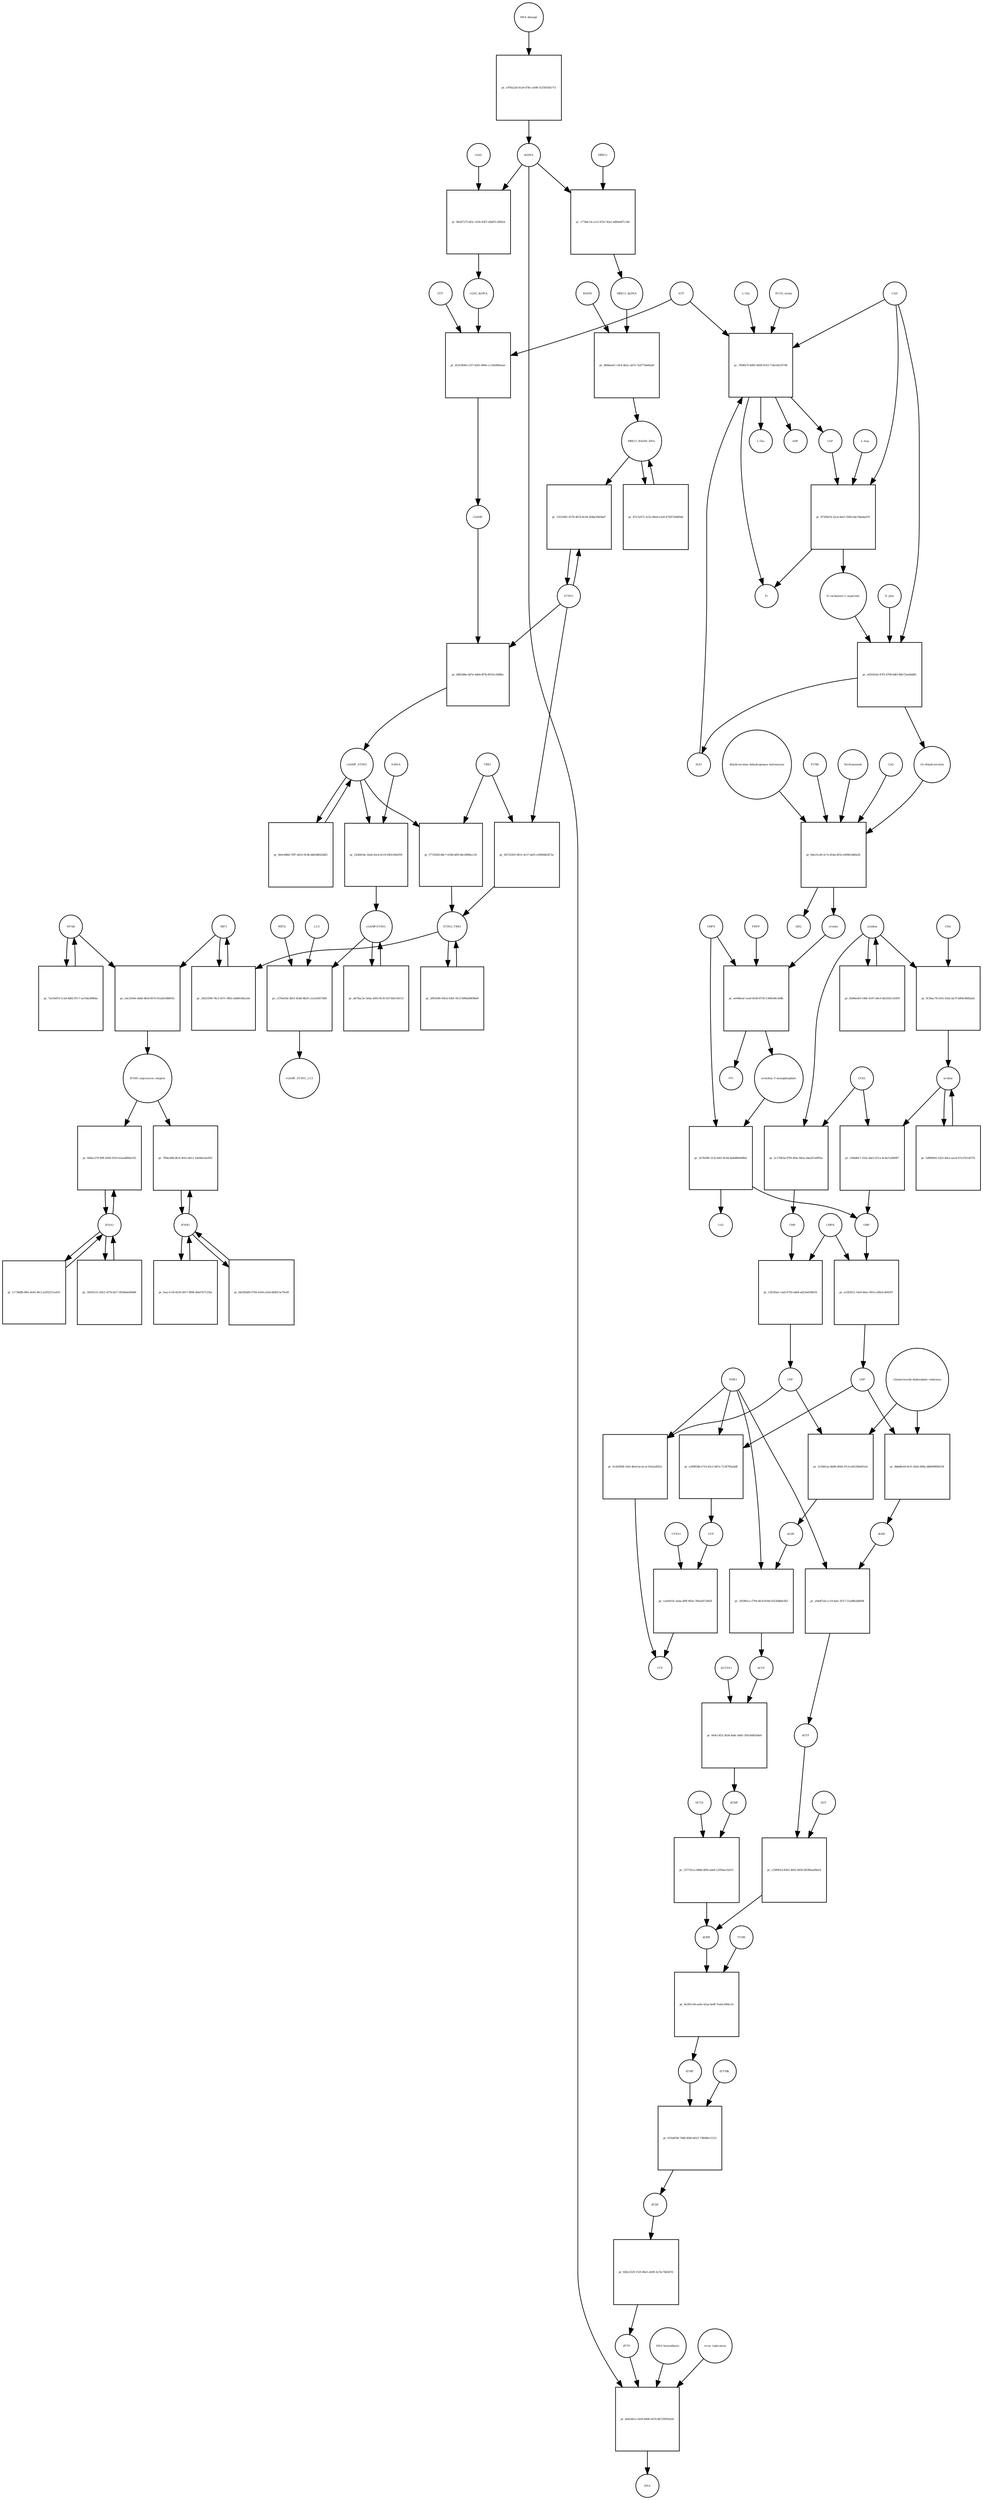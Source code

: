 strict digraph  {
"NF-kB" [annotation="urn_miriam_obo.go_GO%3A0071159", bipartite=0, cls=complex, fontsize=4, label="NF-kB", shape=circle];
"pr_cbc25e0e-da6d-4fed-8570-61a2b10b801b" [annotation="", bipartite=1, cls=process, fontsize=4, label="pr_cbc25e0e-da6d-4fed-8570-61a2b10b801b", shape=square];
"IFNB1 expression complex" [annotation="", bipartite=0, cls=complex, fontsize=4, label="IFNB1 expression complex", shape=circle];
IRF3 [annotation="urn_miriam_hgnc_6118|urn_miriam_uniprot_Q14653|urn_miriam_ensembl_ENSG00000126456|urn_miriam_refseq_NM_001571|urn_miriam_hgnc.symbol_IRF3|urn_miriam_ncbigene_3661", bipartite=0, cls="macromolecule multimer", fontsize=4, label=IRF3, shape=circle];
dCDP [annotation="urn_miriam_obo.chebi_CHEBI%3A28846", bipartite=0, cls="simple chemical", fontsize=4, label=dCDP, shape=circle];
"pr_185965cc-f704-4fcd-818d-03230db0cfb3" [annotation="", bipartite=1, cls=process, fontsize=4, label="pr_185965cc-f704-4fcd-818d-03230db0cfb3", shape=square];
dCTP [annotation="urn_miriam_obo.chebi_CHEBI%3A16311", bipartite=0, cls="simple chemical", fontsize=4, label=dCTP, shape=circle];
NME1 [annotation="urn_miriam_uniprot_P15531|urn_miriam_hgnc_7849", bipartite=0, cls=macromolecule, fontsize=4, label=NME1, shape=circle];
uridine [annotation="urn_miriam_obo.chebi_CHEBI%3A16704", bipartite=0, cls="simple chemical", fontsize=4, label=uridine, shape=circle];
"pr_cf94d6e7-333a-4de5-87ca-6c4e7a3b99f7" [annotation="", bipartite=1, cls=process, fontsize=4, label="pr_cf94d6e7-333a-4de5-87ca-6c4e7a3b99f7", shape=square];
UMP [annotation="urn_miriam_obo.chebi_CHEBI%3A57865", bipartite=0, cls="simple chemical", fontsize=4, label=UMP, shape=circle];
UCK2 [annotation="urn_miriam_uniprot_Q9HA47|urn_miriam_hgnc_HGNC%3A12562", bipartite=0, cls=macromolecule, fontsize=4, label=UCK2, shape=circle];
"orotidine 5'-monophosphate" [annotation="urn_miriam_obo.chebi_CHEBI%3A15842", bipartite=0, cls="simple chemical", fontsize=4, label="orotidine 5'-monophosphate", shape=circle];
"pr_2e7fef60-212f-4d1f-8c64-da848b000fbd" [annotation="", bipartite=1, cls=process, fontsize=4, label="pr_2e7fef60-212f-4d1f-8c64-da848b000fbd", shape=square];
UMPS [annotation="urn_miriam_ncbigene_7372|urn_miriam_refseq_NM_000373|urn_miriam_hgnc.symbol_UMPS|urn_miriam_hgnc_12563|urn_miriam_ensembl_ENSG00000114491|urn_miriam_uniprot_P11172", bipartite=0, cls="macromolecule multimer", fontsize=4, label=UMPS, shape=circle];
CO2 [annotation="urn_miriam_obo.chebi_CHEBI%3A16526", bipartite=0, cls="simple chemical", fontsize=4, label=CO2, shape=circle];
UTP [annotation="urn_miriam_obo.chebi_CHEBI%3A15713", bipartite=0, cls="simple chemical", fontsize=4, label=UTP, shape=circle];
"pr_cae04101-eaba-4f0f-892e-766ee8729d3f" [annotation="", bipartite=1, cls=process, fontsize=4, label="pr_cae04101-eaba-4f0f-892e-766ee8729d3f", shape=square];
CTP [annotation="urn_miriam_obo.chebi_CHEBI%3A17677", bipartite=0, cls="simple chemical", fontsize=4, label=CTP, shape=circle];
CTPS1 [annotation="urn_miriam_hgnc_HGNC%3A2519|urn_miriam_uniprot_P17812", bipartite=0, cls=macromolecule, fontsize=4, label=CTPS1, shape=circle];
UDP [annotation="urn_miriam_obo.chebi_CHEBI%3A17659", bipartite=0, cls="simple chemical", fontsize=4, label=UDP, shape=circle];
"pr_9bbd8cb9-8cf1-42b5-806a-b86699006336" [annotation="", bipartite=1, cls=process, fontsize=4, label="pr_9bbd8cb9-8cf1-42b5-806a-b86699006336", shape=square];
dUDP [annotation="urn_miriam_obo.chebi_CHEBI%3A28850", bipartite=0, cls="simple chemical", fontsize=4, label=dUDP, shape=circle];
"ribonucleoside-diphosphate reductase" [annotation="urn_miriam_brenda_1.17.4.1|urn_miriam_obo.go_GO%3A0005971", bipartite=0, cls=complex, fontsize=4, label="ribonucleoside-diphosphate reductase", shape=circle];
IFNB1 [annotation="urn_miriam_ensembl_ENSG00000171855|urn_miriam_hgnc.symbol_IFNB1|urn_miriam_hgnc_5434|urn_miriam_uniprot_P01574|urn_miriam_refseq_NM_002176|urn_miriam_ncbigene_3456", bipartite=0, cls=macromolecule, fontsize=4, label=IFNB1, shape=circle];
"pr_7fb4cb8b-8fc8-401e-bb12-1be66e3ae916" [annotation="", bipartite=1, cls=process, fontsize=4, label="pr_7fb4cb8b-8fc8-401e-bb12-1be66e3ae916", shape=square];
"pr_e33f2912-10a9-46ac-8f16-cd9a5cd04507" [annotation="", bipartite=1, cls=process, fontsize=4, label="pr_e33f2912-10a9-46ac-8f16-cd9a5cd04507", shape=square];
CMPK [annotation="urn_miriam_uniprot_P30085|urn_miriam_hgnc_HGNC%3A18170", bipartite=0, cls=macromolecule, fontsize=4, label=CMPK, shape=circle];
"cGAMP-STING" [annotation="", bipartite=0, cls=complex, fontsize=4, label="cGAMP-STING", shape=circle];
"pr_d474ac2e-3eba-4263-8135-6373d5c5b153" [annotation="", bipartite=1, cls=process, fontsize=4, label="pr_d474ac2e-3eba-4263-8135-6373d5c5b153", shape=square];
IFNA1 [annotation="urn_miriam_hgnc.symbol_IFNA1|urn_miriam_ncbigene_3439|urn_miriam_refseq_NM_024013|urn_miriam_uniprot_P01562|urn_miriam_hgnc_5417|urn_miriam_ensembl_ENSG00000197919", bipartite=0, cls=macromolecule, fontsize=4, label=IFNA1, shape=circle];
"pr_840ac270-f0ff-4360-9310-b2aed800a163" [annotation="", bipartite=1, cls=process, fontsize=4, label="pr_840ac270-f0ff-4360-9310-b2aed800a163", shape=square];
"pr_5d96f9e6-1d23-40e2-aac6-67e37014f37b" [annotation="", bipartite=1, cls=process, fontsize=4, label="pr_5d96f9e6-1d23-40e2-aac6-67e37014f37b", shape=square];
CDP [annotation="urn_miriam_obo.chebi_CHEBI%3A17239", bipartite=0, cls="simple chemical", fontsize=4, label=CDP, shape=circle];
"pr_5c50d1ee-bb96-4926-97c4-e81206ef61a4" [annotation="", bipartite=1, cls=process, fontsize=4, label="pr_5c50d1ee-bb96-4926-97c4-e81206ef61a4", shape=square];
"pr_0c428508-1fe6-46a0-bccb-ec10e2a0f2b3" [annotation="", bipartite=1, cls=process, fontsize=4, label="pr_0c428508-1fe6-46a0-bccb-ec10e2a0f2b3", shape=square];
dTDP [annotation="urn_miriam_obo.chebi_CHEBI%3A18075", bipartite=0, cls="simple chemical", fontsize=4, label=dTDP, shape=circle];
"pr_82bc2529-152f-46e5-a0d9-3a7dc7bd3d7d" [annotation="", bipartite=1, cls=process, fontsize=4, label="pr_82bc2529-152f-46e5-a0d9-3a7dc7bd3d7d", shape=square];
dTTP [annotation="urn_miriam_obo.chebi_CHEBI%3A18077", bipartite=0, cls="simple chemical", fontsize=4, label=dTTP, shape=circle];
CMP [annotation="urn_miriam_obo.chebi_CHEBI%3A17361", bipartite=0, cls="simple chemical", fontsize=4, label=CMP, shape=circle];
"pr_15f245af-c3a0-4750-ad64-ab23e6598cf4" [annotation="", bipartite=1, cls=process, fontsize=4, label="pr_15f245af-c3a0-4750-ad64-ab23e6598cf4", shape=square];
dUMP [annotation="urn_miriam_obo.chebi_CHEBI%3A17622", bipartite=0, cls="simple chemical", fontsize=4, label=dUMP, shape=circle];
"pr_8e391c44-aa0e-41aa-be8f-7ea6c50fdc1d" [annotation="", bipartite=1, cls=process, fontsize=4, label="pr_8e391c44-aa0e-41aa-be8f-7ea6c50fdc1d", shape=square];
dTMP [annotation="urn_miriam_obo.chebi_CHEBI%3A17013", bipartite=0, cls="simple chemical", fontsize=4, label=dTMP, shape=circle];
TYMS [annotation="urn_miriam_uniprot_P04818|urn_miriam_hgnc_HGNC%3A12441", bipartite=0, cls=macromolecule, fontsize=4, label=TYMS, shape=circle];
dsDNA [annotation="urn_miriam_obo.chebi_CHEBI%3A75909", bipartite=0, cls="simple chemical", fontsize=4, label=dsDNA, shape=circle];
"pr_b6424fce-cb59-4600-a470-db735f91b55f" [annotation="", bipartite=1, cls=process, fontsize=4, label="pr_b6424fce-cb59-4600-a470-db735f91b55f", shape=square];
DNA [annotation="", bipartite=0, cls="nucleic acid feature", fontsize=4, label=DNA, shape=circle];
"DNA biosynthesis" [annotation="urn_miriam_obo.go_GO%3A0071897", bipartite=0, cls=phenotype, fontsize=4, label="DNA biosynthesis", shape=circle];
"virus replication" [annotation="urn_miriam_obo.go_GO%3A0019079", bipartite=0, cls=phenotype, fontsize=4, label="virus replication", shape=circle];
MRE11_RAD50_DNA [annotation="", bipartite=0, cls=complex, fontsize=4, label=MRE11_RAD50_DNA, shape=circle];
"pr_87e7a975-3c52-49a8-a1e8-479d729d90dd" [annotation="", bipartite=1, cls=process, fontsize=4, label="pr_87e7a975-3c52-49a8-a1e8-479d729d90dd", shape=square];
"pr_0e9c1453-3b34-4a8c-bd41-565c6d8164e0" [annotation="", bipartite=1, cls=process, fontsize=4, label="pr_0e9c1453-3b34-4a8c-bd41-565c6d8164e0", shape=square];
dCMP [annotation="urn_miriam_obo.chebi_CHEBI%3A15918", bipartite=0, cls="simple chemical", fontsize=4, label=dCMP, shape=circle];
DCTPP1 [annotation="urn_miriam_uniprot_Q9H773|urn_miriam_hgnc_HGNC%3A28777", bipartite=0, cls=macromolecule, fontsize=4, label=DCTPP1, shape=circle];
"pr_bb182b80-0704-41b0-a55d-864613a79c60" [annotation="", bipartite=1, cls=process, fontsize=4, label="pr_bb182b80-0704-41b0-a55d-864613a79c60", shape=square];
"pr_faac1c54-8220-4917-9f88-d9a67b7125fa" [annotation="", bipartite=1, cls=process, fontsize=4, label="pr_faac1c54-8220-4917-9f88-d9a67b7125fa", shape=square];
ATP [annotation="urn_miriam_obo.chebi_CHEBI%3A15422", bipartite=0, cls="simple chemical", fontsize=4, label=ATP, shape=circle];
"pr_853c0646-c537-4261-869e-cc1b5d90eeae" [annotation="", bipartite=1, cls=process, fontsize=4, label="pr_853c0646-c537-4261-869e-cc1b5d90eeae", shape=square];
GTP [annotation="urn_miriam_obo.chebi_CHEBI%3A15996", bipartite=0, cls="simple chemical", fontsize=4, label=GTP, shape=circle];
cGAMP [annotation="urn_miriam_obo.chebi_CHEBI%3A75947", bipartite=0, cls="simple chemical", fontsize=4, label=cGAMP, shape=circle];
cGAS_dsDNA [annotation=urn_miriam_pubmed_28363908, bipartite=0, cls=complex, fontsize=4, label=cGAS_dsDNA, shape=circle];
cytidine [annotation="urn_miriam_obo.chebi_CHEBI%3A17562", bipartite=0, cls="simple chemical", fontsize=4, label=cytidine, shape=circle];
"pr_2c17d03a-97f0-4f4a-945a-a8a2b7a9f92a" [annotation="", bipartite=1, cls=process, fontsize=4, label="pr_2c17d03a-97f0-4f4a-945a-a8a2b7a9f92a", shape=square];
"pr_bff63d8e-6d7a-4464-8f7b-8f191cfd9fbe" [annotation="", bipartite=1, cls=process, fontsize=4, label="pr_bff63d8e-6d7a-4464-8f7b-8f191cfd9fbe", shape=square];
STING [annotation=urn_miriam_uniprot_Q86WV6, bipartite=0, cls="macromolecule multimer", fontsize=4, label=STING, shape=circle];
cGAMP_STING [annotation="urn_miriam_obo.go_GO%3A1990231", bipartite=0, cls=complex, fontsize=4, label=cGAMP_STING, shape=circle];
"L-Gln" [annotation="urn_miriam_obo.chebi_CHEBI%3A18050", bipartite=0, cls="simple chemical", fontsize=4, label="L-Gln", shape=circle];
"pr_7f64fa7f-6d95-4409-9c03-734ce8219748" [annotation="", bipartite=1, cls=process, fontsize=4, label="pr_7f64fa7f-6d95-4409-9c03-734ce8219748", shape=square];
CAP [annotation="urn_miriam_obo.chebi_CHEBI%3A17672", bipartite=0, cls="simple chemical", fontsize=4, label=CAP, shape=circle];
CAD [annotation="urn_miriam_refseq_NM_001306079|urn_miriam_hgnc_1424|urn_miriam_hgnc.symbol_CAD|urn_miriam_uniprot_P27708|urn_miriam_ncbigene_790|urn_miriam_ensembl_ENSG00000084774", bipartite=0, cls=macromolecule, fontsize=4, label=CAD, shape=circle];
HCO3_minus [annotation="urn_miriam_obo.chebi_CHEBI%3A17544", bipartite=0, cls="simple chemical", fontsize=4, label=HCO3_minus, shape=circle];
H2O [annotation="urn_miriam_obo.chebi_CHEBI%3A15377", bipartite=0, cls="simple chemical", fontsize=4, label=H2O, shape=circle];
"L-Glu" [annotation="urn_miriam_obo.chebi_CHEBI%3A16015", bipartite=0, cls="simple chemical", fontsize=4, label="L-Glu", shape=circle];
ADP [annotation="urn_miriam_obo.chebi_CHEBI%3A16761", bipartite=0, cls="simple chemical", fontsize=4, label=ADP, shape=circle];
Pi [annotation="urn_miriam_obo.chebi_CHEBI%3A18367", bipartite=0, cls="simple chemical", fontsize=4, label=Pi, shape=circle];
"pr_e2f98548-e710-45c2-847a-7134795afa8f" [annotation="", bipartite=1, cls=process, fontsize=4, label="pr_e2f98548-e710-45c2-847a-7134795afa8f", shape=square];
"N-carbamoyl-L-aspartate" [annotation="urn_miriam_obo.chebi_CHEBI%3A32814", bipartite=0, cls="simple chemical", fontsize=4, label="N-carbamoyl-L-aspartate", shape=circle];
"pr_ed35416e-87f3-4709-bdf3-88e72ae4bd65" [annotation="", bipartite=1, cls=process, fontsize=4, label="pr_ed35416e-87f3-4709-bdf3-88e72ae4bd65", shape=square];
"(S)-dihydroorotate" [annotation="urn_miriam_obo.chebi_CHEBI%3A30864", bipartite=0, cls="simple chemical", fontsize=4, label="(S)-dihydroorotate", shape=circle];
H_plus [annotation="urn_miriam_obo.chebi_CHEBI%3A15378", bipartite=0, cls="simple chemical", fontsize=4, label=H_plus, shape=circle];
"pr_7a310d74-1c5d-4d62-87c7-acf3de2f86da" [annotation="", bipartite=1, cls=process, fontsize=4, label="pr_7a310d74-1c5d-4d62-87c7-acf3de2f86da", shape=square];
"pr_3d183c51-0d12-457b-bf17-f839ebe09dd6" [annotation="", bipartite=1, cls=process, fontsize=4, label="pr_3d183c51-0d12-457b-bf17-f839ebe09dd6", shape=square];
TBK1 [annotation="urn_miriam_hgnc.symbol_TBK1|urn_miriam_ensembl_ENSG00000183735|urn_miriam_uniprot_Q9UHD2|urn_miriam_refseq_NM_013254|urn_miriam_hgnc_11584|urn_miriam_ncbigene_29110", bipartite=0, cls=macromolecule, fontsize=4, label=TBK1, shape=circle];
"pr_f77293fd-88c7-4188-bf0f-dfe18966cc50" [annotation="", bipartite=1, cls=process, fontsize=4, label="pr_f77293fd-88c7-4188-bf0f-dfe18966cc50", shape=square];
STING_TBK1 [annotation=urn_miriam_pubmed_30842653, bipartite=0, cls=complex, fontsize=4, label=STING_TBK1, shape=circle];
"pr_15532f81-9379-4874-8c64-2f4be39d3bd7" [annotation="", bipartite=1, cls=process, fontsize=4, label="pr_15532f81-9379-4874-8c64-2f4be39d3bd7", shape=square];
"pr_11738dfb-8ffe-4e82-8fc2-a291f211e833" [annotation="", bipartite=1, cls=process, fontsize=4, label="pr_11738dfb-8ffe-4e82-8fc2-a291f211e833", shape=square];
"pr_06347275-6f2c-41f6-9367-d3b87c3f9024" [annotation="", bipartite=1, cls=process, fontsize=4, label="pr_06347275-6f2c-41f6-9367-d3b87c3f9024", shape=square];
cGAS [annotation="urn_miriam_ensembl_ENSG00000164430|urn_miriam_hgnc_21367|urn_miriam_ncbigene_115004|urn_miriam_uniprot_Q8N884|urn_miriam_hgnc.symbol_CGAS|urn_miriam_refseq_NM_138441", bipartite=0, cls=macromolecule, fontsize=4, label=cGAS, shape=circle];
"pr_2f8350fe-69cd-4361-91cf-b99ab09f46e8" [annotation="", bipartite=1, cls=process, fontsize=4, label="pr_2f8350fe-69cd-4361-91cf-b99ab09f46e8", shape=square];
orotate [annotation="urn_miriam_obo.chebi_CHEBI%3A30839", bipartite=0, cls="simple chemical", fontsize=4, label=orotate, shape=circle];
"pr_ee046eaf-cea9-4166-8730-1309e49c3e8b" [annotation="", bipartite=1, cls=process, fontsize=4, label="pr_ee046eaf-cea9-4166-8730-1309e49c3e8b", shape=square];
PRPP [annotation="urn_miriam_obo.chebi_CHEBI%3A17111", bipartite=0, cls="simple chemical", fontsize=4, label=PRPP, shape=circle];
PPi [annotation="urn_miriam_obo.chebi_CHEBI%3A18361", bipartite=0, cls="simple chemical", fontsize=4, label=PPi, shape=circle];
"pr_4580ee83-149a-4107-a6c6-4b2592c31859" [annotation="", bipartite=1, cls=process, fontsize=4, label="pr_4580ee83-149a-4107-a6c6-4b2592c31859", shape=square];
"pr_3d321f98-78c2-457c-9fb3-a0df41b6ca0a" [annotation="", bipartite=1, cls=process, fontsize=4, label="pr_3d321f98-78c2-457c-9fb3-a0df41b6ca0a", shape=square];
"pr_8e0c686d-7f87-4433-9c9b-b6b588420df3" [annotation="", bipartite=1, cls=process, fontsize=4, label="pr_8e0c686d-7f87-4433-9c9b-b6b588420df3", shape=square];
RAD50 [annotation="urn_miriam_ncbigene_10111|urn_miriam_refseq_NM_005732|urn_miriam_uniprot_Q92878|urn_miriam_hgnc.symbol_RAD50|urn_miriam_ensembl_ENSG00000113522|urn_miriam_hgnc_9816", bipartite=0, cls="macromolecule multimer", fontsize=4, label=RAD50, shape=circle];
"pr_8b6bea01-c9c4-4b2c-ab7e-7ed7758e6ad9" [annotation="", bipartite=1, cls=process, fontsize=4, label="pr_8b6bea01-c9c4-4b2c-ab7e-7ed7758e6ad9", shape=square];
MRE11_dsDNA [annotation="urn_miriam_obo.go_GO%3A0003690", bipartite=0, cls=complex, fontsize=4, label=MRE11_dsDNA, shape=circle];
"pr_84e21cd9-2c7e-454a-8f32-e00961d66a92" [annotation="", bipartite=1, cls=process, fontsize=4, label="pr_84e21cd9-2c7e-454a-8f32-e00961d66a92", shape=square];
"dihydroorotate dehydrogenase holoenzyme" [annotation="urn_miriam_ncbigene_1723|urn_miriam_hgnc_HGNC%3A2867|urn_miriam_hgnc.symbol_DHODH", bipartite=0, cls="simple chemical", fontsize=4, label="dihydroorotate dehydrogenase holoenzyme", shape=circle];
P1788 [annotation=urn_miriam_pubmed_31740051, bipartite=0, cls="simple chemical", fontsize=4, label=P1788, shape=circle];
Teriflunomide [annotation=urn_miriam_drugbank_DB08880, bipartite=0, cls="simple chemical", fontsize=4, label=Teriflunomide, shape=circle];
CoQ [annotation="urn_miriam_obo.chebi_CHEBI%3A16389", bipartite=0, cls="simple chemical", fontsize=4, label=CoQ, shape=circle];
QH2 [annotation="urn_miriam_obo.chebi_CHEBI%3A17976", bipartite=0, cls="simple chemical", fontsize=4, label=QH2, shape=circle];
"pr_e44df7a6-cc19-4afc-9217-51ed8b2d8004" [annotation="", bipartite=1, cls=process, fontsize=4, label="pr_e44df7a6-cc19-4afc-9217-51ed8b2d8004", shape=square];
dUTP [annotation="urn_miriam_obo.chebi_CHEBI%3A17625", bipartite=0, cls="simple chemical", fontsize=4, label=dUTP, shape=circle];
"pr_9c56ac76-f161-432a-ba7f-b9f4c86d5ab2" [annotation="", bipartite=1, cls=process, fontsize=4, label="pr_9c56ac76-f161-432a-ba7f-b9f4c86d5ab2", shape=square];
CDA [annotation="urn_miriam_uniprot_P32320|urn_miriam_ncbigene_978|urn_miriam_refseq_NM_001785|urn_miriam_ensembl_ENSG00000158825|urn_miriam_hgnc.symbol_CDA|urn_miriam_hgnc_1712", bipartite=0, cls=macromolecule, fontsize=4, label=CDA, shape=circle];
"pr_c59f901d-8362-4601-8656-80386aafbbc8" [annotation="", bipartite=1, cls=process, fontsize=4, label="pr_c59f901d-8362-4601-8656-80386aafbbc8", shape=square];
DUT [annotation="urn_miriam_hgnc_HGNC%3A3078|urn_miriam_uniprot_P33316", bipartite=0, cls=macromolecule, fontsize=4, label=DUT, shape=circle];
"pr_c27be63d-3b51-454d-9b20-c2ca52657b85" [annotation="", bipartite=1, cls=process, fontsize=4, label="pr_c27be63d-3b51-454d-9b20-c2ca52657b85", shape=square];
LC3 [annotation="", bipartite=0, cls=macromolecule, fontsize=4, label=LC3, shape=circle];
cGAMP_STING_LC3 [annotation="", bipartite=0, cls=complex, fontsize=4, label=cGAMP_STING_LC3, shape=circle];
WIPI2 [annotation="urn_miriam_refseq_NM_015610|urn_miriam_hgnc_32225|urn_miriam_hgnc.symbol_WIPI2|urn_miriam_ensembl_ENSG00000157954|urn_miriam_ncbigene_26100|urn_miriam_uniprot_Q9Y4P8", bipartite=0, cls=macromolecule, fontsize=4, label=WIPI2, shape=circle];
"pr_872f6d7d-32cd-4eb7-93f8-6de74dedad70" [annotation="", bipartite=1, cls=process, fontsize=4, label="pr_872f6d7d-32cd-4eb7-93f8-6de74dedad70", shape=square];
"L-Asp" [annotation="urn_miriam_obo.chebi_CHEBI%3A29991", bipartite=0, cls="simple chemical", fontsize=4, label="L-Asp", shape=circle];
"pr_177bdc14-ce13-47b7-83a1-b8f4e6f7c146" [annotation="", bipartite=1, cls=process, fontsize=4, label="pr_177bdc14-ce13-47b7-83a1-b8f4e6f7c146", shape=square];
MRE11 [annotation="urn_miriam_hgnc.symbol_MRE11|urn_miriam_ncbigene_4361|urn_miriam_uniprot_P49959|urn_miriam_ensembl_ENSG00000020922|urn_miriam_refseq_NM_005591|urn_miriam_hgnc_7230", bipartite=0, cls="macromolecule multimer", fontsize=4, label=MRE11, shape=circle];
"pr_033a850f-748b-4fd4-b023-738fd9e11212" [annotation="", bipartite=1, cls=process, fontsize=4, label="pr_033a850f-748b-4fd4-b023-738fd9e11212", shape=square];
dTYMK [annotation="urn_miriam_uniprot_P23919|urn_miriam_hgnc_HGNC%3A3061", bipartite=0, cls=macromolecule, fontsize=4, label=dTYMK, shape=circle];
"pr_2436814e-1be8-42c4-b119-f0f2cf6d1f91" [annotation="", bipartite=1, cls=process, fontsize=4, label="pr_2436814e-1be8-42c4-b119-f0f2cf6d1f91", shape=square];
SAR1A [annotation="urn_miriam_uniprot_Q9NR31|urn_miriam_ensembl_ENSG00000079332|urn_miriam_hgnc_10534|urn_miriam_hgnc.symbol_SAR1A|urn_miriam_refseq_NM_001142648|urn_miriam_ncbigene_56681", bipartite=0, cls=macromolecule, fontsize=4, label=SAR1A, shape=circle];
"pr_00725593-987e-4c57-bef5-e3990db5672e" [annotation="", bipartite=1, cls=process, fontsize=4, label="pr_00725593-987e-4c57-bef5-e3990db5672e", shape=square];
"pr_c976a22d-41a9-47bc-a508-3125053b1711" [annotation="", bipartite=1, cls=process, fontsize=4, label="pr_c976a22d-41a9-47bc-a508-3125053b1711", shape=square];
"DNA damage" [annotation="", bipartite=0, cls=phenotype, fontsize=4, label="DNA damage", shape=circle];
"pr_5377d1ca-b88d-4f06-ade8-12956ae1b531" [annotation="", bipartite=1, cls=process, fontsize=4, label="pr_5377d1ca-b88d-4f06-ade8-12956ae1b531", shape=square];
DCTD [annotation="urn_miriam_uniprot_P32321|urn_miriam_hgnc_HGNC%3A2710", bipartite=0, cls=macromolecule, fontsize=4, label=DCTD, shape=circle];
"NF-kB" -> "pr_cbc25e0e-da6d-4fed-8570-61a2b10b801b"  [annotation="", interaction_type=consumption];
"NF-kB" -> "pr_7a310d74-1c5d-4d62-87c7-acf3de2f86da"  [annotation="", interaction_type=consumption];
"pr_cbc25e0e-da6d-4fed-8570-61a2b10b801b" -> "IFNB1 expression complex"  [annotation="", interaction_type=production];
"IFNB1 expression complex" -> "pr_7fb4cb8b-8fc8-401e-bb12-1be66e3ae916"  [annotation=urn_miriam_pubmed_20610653, interaction_type=stimulation];
"IFNB1 expression complex" -> "pr_840ac270-f0ff-4360-9310-b2aed800a163"  [annotation=urn_miriam_pubmed_16979567, interaction_type=stimulation];
IRF3 -> "pr_cbc25e0e-da6d-4fed-8570-61a2b10b801b"  [annotation="", interaction_type=consumption];
IRF3 -> "pr_3d321f98-78c2-457c-9fb3-a0df41b6ca0a"  [annotation="", interaction_type=consumption];
dCDP -> "pr_185965cc-f704-4fcd-818d-03230db0cfb3"  [annotation="", interaction_type=consumption];
"pr_185965cc-f704-4fcd-818d-03230db0cfb3" -> dCTP  [annotation="", interaction_type=production];
dCTP -> "pr_0e9c1453-3b34-4a8c-bd41-565c6d8164e0"  [annotation="", interaction_type=consumption];
NME1 -> "pr_185965cc-f704-4fcd-818d-03230db0cfb3"  [annotation=urn_miriam_pubmed_17827303, interaction_type=catalysis];
NME1 -> "pr_0c428508-1fe6-46a0-bccb-ec10e2a0f2b3"  [annotation=urn_miriam_pubmed_28458037, interaction_type=catalysis];
NME1 -> "pr_e2f98548-e710-45c2-847a-7134795afa8f"  [annotation=urn_miriam_pubmed_28458037, interaction_type=catalysis];
NME1 -> "pr_e44df7a6-cc19-4afc-9217-51ed8b2d8004"  [annotation=urn_miriam_pubmed_17827303, interaction_type=catalysis];
uridine -> "pr_cf94d6e7-333a-4de5-87ca-6c4e7a3b99f7"  [annotation="", interaction_type=consumption];
uridine -> "pr_5d96f9e6-1d23-40e2-aac6-67e37014f37b"  [annotation="", interaction_type=consumption];
"pr_cf94d6e7-333a-4de5-87ca-6c4e7a3b99f7" -> UMP  [annotation="", interaction_type=production];
UMP -> "pr_e33f2912-10a9-46ac-8f16-cd9a5cd04507"  [annotation="", interaction_type=consumption];
UCK2 -> "pr_cf94d6e7-333a-4de5-87ca-6c4e7a3b99f7"  [annotation=urn_miriam_pubmed_15130468, interaction_type=catalysis];
UCK2 -> "pr_2c17d03a-97f0-4f4a-945a-a8a2b7a9f92a"  [annotation=urn_miriam_pubmed_15130468, interaction_type=catalysis];
"orotidine 5'-monophosphate" -> "pr_2e7fef60-212f-4d1f-8c64-da848b000fbd"  [annotation="", interaction_type=consumption];
"pr_2e7fef60-212f-4d1f-8c64-da848b000fbd" -> UMP  [annotation="", interaction_type=production];
"pr_2e7fef60-212f-4d1f-8c64-da848b000fbd" -> CO2  [annotation="", interaction_type=production];
UMPS -> "pr_2e7fef60-212f-4d1f-8c64-da848b000fbd"  [annotation=urn_miriam_reactome_REACT_1698, interaction_type=catalysis];
UMPS -> "pr_ee046eaf-cea9-4166-8730-1309e49c3e8b"  [annotation=urn_miriam_reactome_REACT_1698, interaction_type=catalysis];
UTP -> "pr_cae04101-eaba-4f0f-892e-766ee8729d3f"  [annotation="", interaction_type=consumption];
"pr_cae04101-eaba-4f0f-892e-766ee8729d3f" -> CTP  [annotation="", interaction_type=production];
CTPS1 -> "pr_cae04101-eaba-4f0f-892e-766ee8729d3f"  [annotation=urn_miriam_pubmed_5411547, interaction_type=catalysis];
UDP -> "pr_9bbd8cb9-8cf1-42b5-806a-b86699006336"  [annotation="", interaction_type=consumption];
UDP -> "pr_e2f98548-e710-45c2-847a-7134795afa8f"  [annotation="", interaction_type=consumption];
"pr_9bbd8cb9-8cf1-42b5-806a-b86699006336" -> dUDP  [annotation="", interaction_type=production];
dUDP -> "pr_e44df7a6-cc19-4afc-9217-51ed8b2d8004"  [annotation="", interaction_type=consumption];
"ribonucleoside-diphosphate reductase" -> "pr_9bbd8cb9-8cf1-42b5-806a-b86699006336"  [annotation=urn_miriam_pubmed_24809024, interaction_type=catalysis];
"ribonucleoside-diphosphate reductase" -> "pr_5c50d1ee-bb96-4926-97c4-e81206ef61a4"  [annotation=urn_miriam_pubmed_24809024, interaction_type=catalysis];
IFNB1 -> "pr_7fb4cb8b-8fc8-401e-bb12-1be66e3ae916"  [annotation="", interaction_type=consumption];
IFNB1 -> "pr_bb182b80-0704-41b0-a55d-864613a79c60"  [annotation="", interaction_type=consumption];
IFNB1 -> "pr_faac1c54-8220-4917-9f88-d9a67b7125fa"  [annotation="", interaction_type=consumption];
"pr_7fb4cb8b-8fc8-401e-bb12-1be66e3ae916" -> IFNB1  [annotation="", interaction_type=production];
"pr_e33f2912-10a9-46ac-8f16-cd9a5cd04507" -> UDP  [annotation="", interaction_type=production];
CMPK -> "pr_e33f2912-10a9-46ac-8f16-cd9a5cd04507"  [annotation=urn_miriam_pubmed_10462544, interaction_type=catalysis];
CMPK -> "pr_15f245af-c3a0-4750-ad64-ab23e6598cf4"  [annotation=urn_miriam_pubmed_10462544, interaction_type=catalysis];
"cGAMP-STING" -> "pr_d474ac2e-3eba-4263-8135-6373d5c5b153"  [annotation="", interaction_type=consumption];
"cGAMP-STING" -> "pr_c27be63d-3b51-454d-9b20-c2ca52657b85"  [annotation="", interaction_type=consumption];
"pr_d474ac2e-3eba-4263-8135-6373d5c5b153" -> "cGAMP-STING"  [annotation="", interaction_type=production];
IFNA1 -> "pr_840ac270-f0ff-4360-9310-b2aed800a163"  [annotation="", interaction_type=consumption];
IFNA1 -> "pr_3d183c51-0d12-457b-bf17-f839ebe09dd6"  [annotation="", interaction_type=consumption];
IFNA1 -> "pr_11738dfb-8ffe-4e82-8fc2-a291f211e833"  [annotation="", interaction_type=consumption];
"pr_840ac270-f0ff-4360-9310-b2aed800a163" -> IFNA1  [annotation="", interaction_type=production];
"pr_5d96f9e6-1d23-40e2-aac6-67e37014f37b" -> uridine  [annotation="", interaction_type=production];
CDP -> "pr_5c50d1ee-bb96-4926-97c4-e81206ef61a4"  [annotation="", interaction_type=consumption];
CDP -> "pr_0c428508-1fe6-46a0-bccb-ec10e2a0f2b3"  [annotation="", interaction_type=consumption];
"pr_5c50d1ee-bb96-4926-97c4-e81206ef61a4" -> dCDP  [annotation="", interaction_type=production];
"pr_0c428508-1fe6-46a0-bccb-ec10e2a0f2b3" -> CTP  [annotation="", interaction_type=production];
dTDP -> "pr_82bc2529-152f-46e5-a0d9-3a7dc7bd3d7d"  [annotation="", interaction_type=consumption];
"pr_82bc2529-152f-46e5-a0d9-3a7dc7bd3d7d" -> dTTP  [annotation="", interaction_type=production];
dTTP -> "pr_b6424fce-cb59-4600-a470-db735f91b55f"  [annotation="", interaction_type=consumption];
CMP -> "pr_15f245af-c3a0-4750-ad64-ab23e6598cf4"  [annotation="", interaction_type=consumption];
"pr_15f245af-c3a0-4750-ad64-ab23e6598cf4" -> CDP  [annotation="", interaction_type=production];
dUMP -> "pr_8e391c44-aa0e-41aa-be8f-7ea6c50fdc1d"  [annotation="", interaction_type=consumption];
"pr_8e391c44-aa0e-41aa-be8f-7ea6c50fdc1d" -> dTMP  [annotation="", interaction_type=production];
dTMP -> "pr_033a850f-748b-4fd4-b023-738fd9e11212"  [annotation="", interaction_type=consumption];
TYMS -> "pr_8e391c44-aa0e-41aa-be8f-7ea6c50fdc1d"  [annotation=urn_miriam_pubmed_3099389, interaction_type=catalysis];
dsDNA -> "pr_b6424fce-cb59-4600-a470-db735f91b55f"  [annotation="", interaction_type=consumption];
dsDNA -> "pr_06347275-6f2c-41f6-9367-d3b87c3f9024"  [annotation="", interaction_type=consumption];
dsDNA -> "pr_177bdc14-ce13-47b7-83a1-b8f4e6f7c146"  [annotation="", interaction_type=consumption];
"pr_b6424fce-cb59-4600-a470-db735f91b55f" -> DNA  [annotation="", interaction_type=production];
"DNA biosynthesis" -> "pr_b6424fce-cb59-4600-a470-db735f91b55f"  [annotation="", interaction_type=catalysis];
"virus replication" -> "pr_b6424fce-cb59-4600-a470-db735f91b55f"  [annotation="", interaction_type=inhibition];
MRE11_RAD50_DNA -> "pr_87e7a975-3c52-49a8-a1e8-479d729d90dd"  [annotation="", interaction_type=consumption];
MRE11_RAD50_DNA -> "pr_15532f81-9379-4874-8c64-2f4be39d3bd7"  [annotation=urn_miriam_pubmed_23388631, interaction_type=catalysis];
"pr_87e7a975-3c52-49a8-a1e8-479d729d90dd" -> MRE11_RAD50_DNA  [annotation="", interaction_type=production];
"pr_0e9c1453-3b34-4a8c-bd41-565c6d8164e0" -> dCMP  [annotation="", interaction_type=production];
dCMP -> "pr_5377d1ca-b88d-4f06-ade8-12956ae1b531"  [annotation="", interaction_type=consumption];
DCTPP1 -> "pr_0e9c1453-3b34-4a8c-bd41-565c6d8164e0"  [annotation=urn_miriam_pubmed_13788541, interaction_type=catalysis];
"pr_bb182b80-0704-41b0-a55d-864613a79c60" -> IFNB1  [annotation="", interaction_type=production];
"pr_faac1c54-8220-4917-9f88-d9a67b7125fa" -> IFNB1  [annotation="", interaction_type=production];
ATP -> "pr_853c0646-c537-4261-869e-cc1b5d90eeae"  [annotation="", interaction_type=consumption];
ATP -> "pr_7f64fa7f-6d95-4409-9c03-734ce8219748"  [annotation="", interaction_type=consumption];
"pr_853c0646-c537-4261-869e-cc1b5d90eeae" -> cGAMP  [annotation="", interaction_type=production];
GTP -> "pr_853c0646-c537-4261-869e-cc1b5d90eeae"  [annotation="", interaction_type=consumption];
cGAMP -> "pr_bff63d8e-6d7a-4464-8f7b-8f191cfd9fbe"  [annotation="", interaction_type=consumption];
cGAS_dsDNA -> "pr_853c0646-c537-4261-869e-cc1b5d90eeae"  [annotation=urn_miriam_pubmed_29622565, interaction_type=catalysis];
cytidine -> "pr_2c17d03a-97f0-4f4a-945a-a8a2b7a9f92a"  [annotation="", interaction_type=consumption];
cytidine -> "pr_4580ee83-149a-4107-a6c6-4b2592c31859"  [annotation="", interaction_type=consumption];
cytidine -> "pr_9c56ac76-f161-432a-ba7f-b9f4c86d5ab2"  [annotation="", interaction_type=consumption];
"pr_2c17d03a-97f0-4f4a-945a-a8a2b7a9f92a" -> CMP  [annotation="", interaction_type=production];
"pr_bff63d8e-6d7a-4464-8f7b-8f191cfd9fbe" -> cGAMP_STING  [annotation="", interaction_type=production];
STING -> "pr_bff63d8e-6d7a-4464-8f7b-8f191cfd9fbe"  [annotation="", interaction_type=consumption];
STING -> "pr_15532f81-9379-4874-8c64-2f4be39d3bd7"  [annotation="", interaction_type=consumption];
STING -> "pr_00725593-987e-4c57-bef5-e3990db5672e"  [annotation="", interaction_type=consumption];
cGAMP_STING -> "pr_f77293fd-88c7-4188-bf0f-dfe18966cc50"  [annotation="", interaction_type=consumption];
cGAMP_STING -> "pr_8e0c686d-7f87-4433-9c9b-b6b588420df3"  [annotation="", interaction_type=consumption];
cGAMP_STING -> "pr_2436814e-1be8-42c4-b119-f0f2cf6d1f91"  [annotation="", interaction_type=consumption];
"L-Gln" -> "pr_7f64fa7f-6d95-4409-9c03-734ce8219748"  [annotation="", interaction_type=consumption];
"pr_7f64fa7f-6d95-4409-9c03-734ce8219748" -> CAP  [annotation="", interaction_type=production];
"pr_7f64fa7f-6d95-4409-9c03-734ce8219748" -> "L-Glu"  [annotation="", interaction_type=production];
"pr_7f64fa7f-6d95-4409-9c03-734ce8219748" -> ADP  [annotation="", interaction_type=production];
"pr_7f64fa7f-6d95-4409-9c03-734ce8219748" -> Pi  [annotation="", interaction_type=production];
CAP -> "pr_872f6d7d-32cd-4eb7-93f8-6de74dedad70"  [annotation="", interaction_type=consumption];
CAD -> "pr_7f64fa7f-6d95-4409-9c03-734ce8219748"  [annotation=urn_miriam_reactome_REACT_73577, interaction_type=catalysis];
CAD -> "pr_ed35416e-87f3-4709-bdf3-88e72ae4bd65"  [annotation=urn_miriam_reactome_REACT_1698, interaction_type=catalysis];
CAD -> "pr_872f6d7d-32cd-4eb7-93f8-6de74dedad70"  [annotation=urn_miriam_reactome_REACT_1698, interaction_type=catalysis];
HCO3_minus -> "pr_7f64fa7f-6d95-4409-9c03-734ce8219748"  [annotation="", interaction_type=consumption];
H2O -> "pr_7f64fa7f-6d95-4409-9c03-734ce8219748"  [annotation="", interaction_type=consumption];
"pr_e2f98548-e710-45c2-847a-7134795afa8f" -> UTP  [annotation="", interaction_type=production];
"N-carbamoyl-L-aspartate" -> "pr_ed35416e-87f3-4709-bdf3-88e72ae4bd65"  [annotation="", interaction_type=consumption];
"pr_ed35416e-87f3-4709-bdf3-88e72ae4bd65" -> "(S)-dihydroorotate"  [annotation="", interaction_type=production];
"pr_ed35416e-87f3-4709-bdf3-88e72ae4bd65" -> H2O  [annotation="", interaction_type=production];
"(S)-dihydroorotate" -> "pr_84e21cd9-2c7e-454a-8f32-e00961d66a92"  [annotation="", interaction_type=consumption];
H_plus -> "pr_ed35416e-87f3-4709-bdf3-88e72ae4bd65"  [annotation="", interaction_type=consumption];
"pr_7a310d74-1c5d-4d62-87c7-acf3de2f86da" -> "NF-kB"  [annotation="", interaction_type=production];
"pr_3d183c51-0d12-457b-bf17-f839ebe09dd6" -> IFNA1  [annotation="", interaction_type=production];
TBK1 -> "pr_f77293fd-88c7-4188-bf0f-dfe18966cc50"  [annotation="", interaction_type=consumption];
TBK1 -> "pr_00725593-987e-4c57-bef5-e3990db5672e"  [annotation="", interaction_type=consumption];
"pr_f77293fd-88c7-4188-bf0f-dfe18966cc50" -> STING_TBK1  [annotation="", interaction_type=production];
STING_TBK1 -> "pr_2f8350fe-69cd-4361-91cf-b99ab09f46e8"  [annotation="", interaction_type=consumption];
STING_TBK1 -> "pr_3d321f98-78c2-457c-9fb3-a0df41b6ca0a"  [annotation="urn_miriam_pubmed_22394562|urn_miriam_pubmed_25636800", interaction_type=catalysis];
"pr_15532f81-9379-4874-8c64-2f4be39d3bd7" -> STING  [annotation="", interaction_type=production];
"pr_11738dfb-8ffe-4e82-8fc2-a291f211e833" -> IFNA1  [annotation="", interaction_type=production];
"pr_06347275-6f2c-41f6-9367-d3b87c3f9024" -> cGAS_dsDNA  [annotation="", interaction_type=production];
cGAS -> "pr_06347275-6f2c-41f6-9367-d3b87c3f9024"  [annotation="", interaction_type=consumption];
"pr_2f8350fe-69cd-4361-91cf-b99ab09f46e8" -> STING_TBK1  [annotation="", interaction_type=production];
orotate -> "pr_ee046eaf-cea9-4166-8730-1309e49c3e8b"  [annotation="", interaction_type=consumption];
"pr_ee046eaf-cea9-4166-8730-1309e49c3e8b" -> "orotidine 5'-monophosphate"  [annotation="", interaction_type=production];
"pr_ee046eaf-cea9-4166-8730-1309e49c3e8b" -> PPi  [annotation="", interaction_type=production];
PRPP -> "pr_ee046eaf-cea9-4166-8730-1309e49c3e8b"  [annotation="", interaction_type=consumption];
"pr_4580ee83-149a-4107-a6c6-4b2592c31859" -> cytidine  [annotation="", interaction_type=production];
"pr_3d321f98-78c2-457c-9fb3-a0df41b6ca0a" -> IRF3  [annotation="", interaction_type=production];
"pr_8e0c686d-7f87-4433-9c9b-b6b588420df3" -> cGAMP_STING  [annotation="", interaction_type=production];
RAD50 -> "pr_8b6bea01-c9c4-4b2c-ab7e-7ed7758e6ad9"  [annotation="", interaction_type=consumption];
"pr_8b6bea01-c9c4-4b2c-ab7e-7ed7758e6ad9" -> MRE11_RAD50_DNA  [annotation="", interaction_type=production];
MRE11_dsDNA -> "pr_8b6bea01-c9c4-4b2c-ab7e-7ed7758e6ad9"  [annotation="", interaction_type=consumption];
"pr_84e21cd9-2c7e-454a-8f32-e00961d66a92" -> orotate  [annotation="", interaction_type=production];
"pr_84e21cd9-2c7e-454a-8f32-e00961d66a92" -> QH2  [annotation="", interaction_type=production];
"dihydroorotate dehydrogenase holoenzyme" -> "pr_84e21cd9-2c7e-454a-8f32-e00961d66a92"  [annotation="urn_miriam_reactome_REACT_1698|urn_miriam_doi_10.1101%2F2020.03.11.983056", interaction_type=catalysis];
P1788 -> "pr_84e21cd9-2c7e-454a-8f32-e00961d66a92"  [annotation="urn_miriam_reactome_REACT_1698|urn_miriam_doi_10.1101%2F2020.03.11.983056", interaction_type=inhibition];
Teriflunomide -> "pr_84e21cd9-2c7e-454a-8f32-e00961d66a92"  [annotation="urn_miriam_reactome_REACT_1698|urn_miriam_doi_10.1101%2F2020.03.11.983056", interaction_type=inhibition];
CoQ -> "pr_84e21cd9-2c7e-454a-8f32-e00961d66a92"  [annotation="", interaction_type=consumption];
"pr_e44df7a6-cc19-4afc-9217-51ed8b2d8004" -> dUTP  [annotation="", interaction_type=production];
dUTP -> "pr_c59f901d-8362-4601-8656-80386aafbbc8"  [annotation="", interaction_type=consumption];
"pr_9c56ac76-f161-432a-ba7f-b9f4c86d5ab2" -> uridine  [annotation="", interaction_type=production];
CDA -> "pr_9c56ac76-f161-432a-ba7f-b9f4c86d5ab2"  [annotation="urn_miriam_pubmed_7923172|urn_miriam_pubmed_15689149", interaction_type=catalysis];
"pr_c59f901d-8362-4601-8656-80386aafbbc8" -> dUMP  [annotation="", interaction_type=production];
DUT -> "pr_c59f901d-8362-4601-8656-80386aafbbc8"  [annotation=urn_miriam_pubmed_18837522, interaction_type=catalysis];
"pr_c27be63d-3b51-454d-9b20-c2ca52657b85" -> cGAMP_STING_LC3  [annotation="", interaction_type=production];
LC3 -> "pr_c27be63d-3b51-454d-9b20-c2ca52657b85"  [annotation="", interaction_type=consumption];
WIPI2 -> "pr_c27be63d-3b51-454d-9b20-c2ca52657b85"  [annotation=urn_miriam_pubmed_30842662, interaction_type=catalysis];
"pr_872f6d7d-32cd-4eb7-93f8-6de74dedad70" -> "N-carbamoyl-L-aspartate"  [annotation="", interaction_type=production];
"pr_872f6d7d-32cd-4eb7-93f8-6de74dedad70" -> Pi  [annotation="", interaction_type=production];
"L-Asp" -> "pr_872f6d7d-32cd-4eb7-93f8-6de74dedad70"  [annotation="", interaction_type=consumption];
"pr_177bdc14-ce13-47b7-83a1-b8f4e6f7c146" -> MRE11_dsDNA  [annotation="", interaction_type=production];
MRE11 -> "pr_177bdc14-ce13-47b7-83a1-b8f4e6f7c146"  [annotation="", interaction_type=consumption];
"pr_033a850f-748b-4fd4-b023-738fd9e11212" -> dTDP  [annotation="", interaction_type=production];
dTYMK -> "pr_033a850f-748b-4fd4-b023-738fd9e11212"  [annotation=urn_miriam_pubmed_8024690, interaction_type=catalysis];
"pr_2436814e-1be8-42c4-b119-f0f2cf6d1f91" -> "cGAMP-STING"  [annotation="", interaction_type=production];
SAR1A -> "pr_2436814e-1be8-42c4-b119-f0f2cf6d1f91"  [annotation="urn_miriam_doi_10.1038%2Fs41586-019-1006-9", interaction_type=catalysis];
"pr_00725593-987e-4c57-bef5-e3990db5672e" -> STING_TBK1  [annotation="", interaction_type=production];
"pr_c976a22d-41a9-47bc-a508-3125053b1711" -> dsDNA  [annotation="", interaction_type=production];
"DNA damage" -> "pr_c976a22d-41a9-47bc-a508-3125053b1711"  [annotation="urn_miriam_doi_10.1016%2Fj.ejmech.2019.111855", interaction_type=stimulation];
"pr_5377d1ca-b88d-4f06-ade8-12956ae1b531" -> dUMP  [annotation="", interaction_type=production];
DCTD -> "pr_5377d1ca-b88d-4f06-ade8-12956ae1b531"  [annotation="urn_miriam_doi_10.1074%2Fjbc.M114.617720", interaction_type=catalysis];
}
